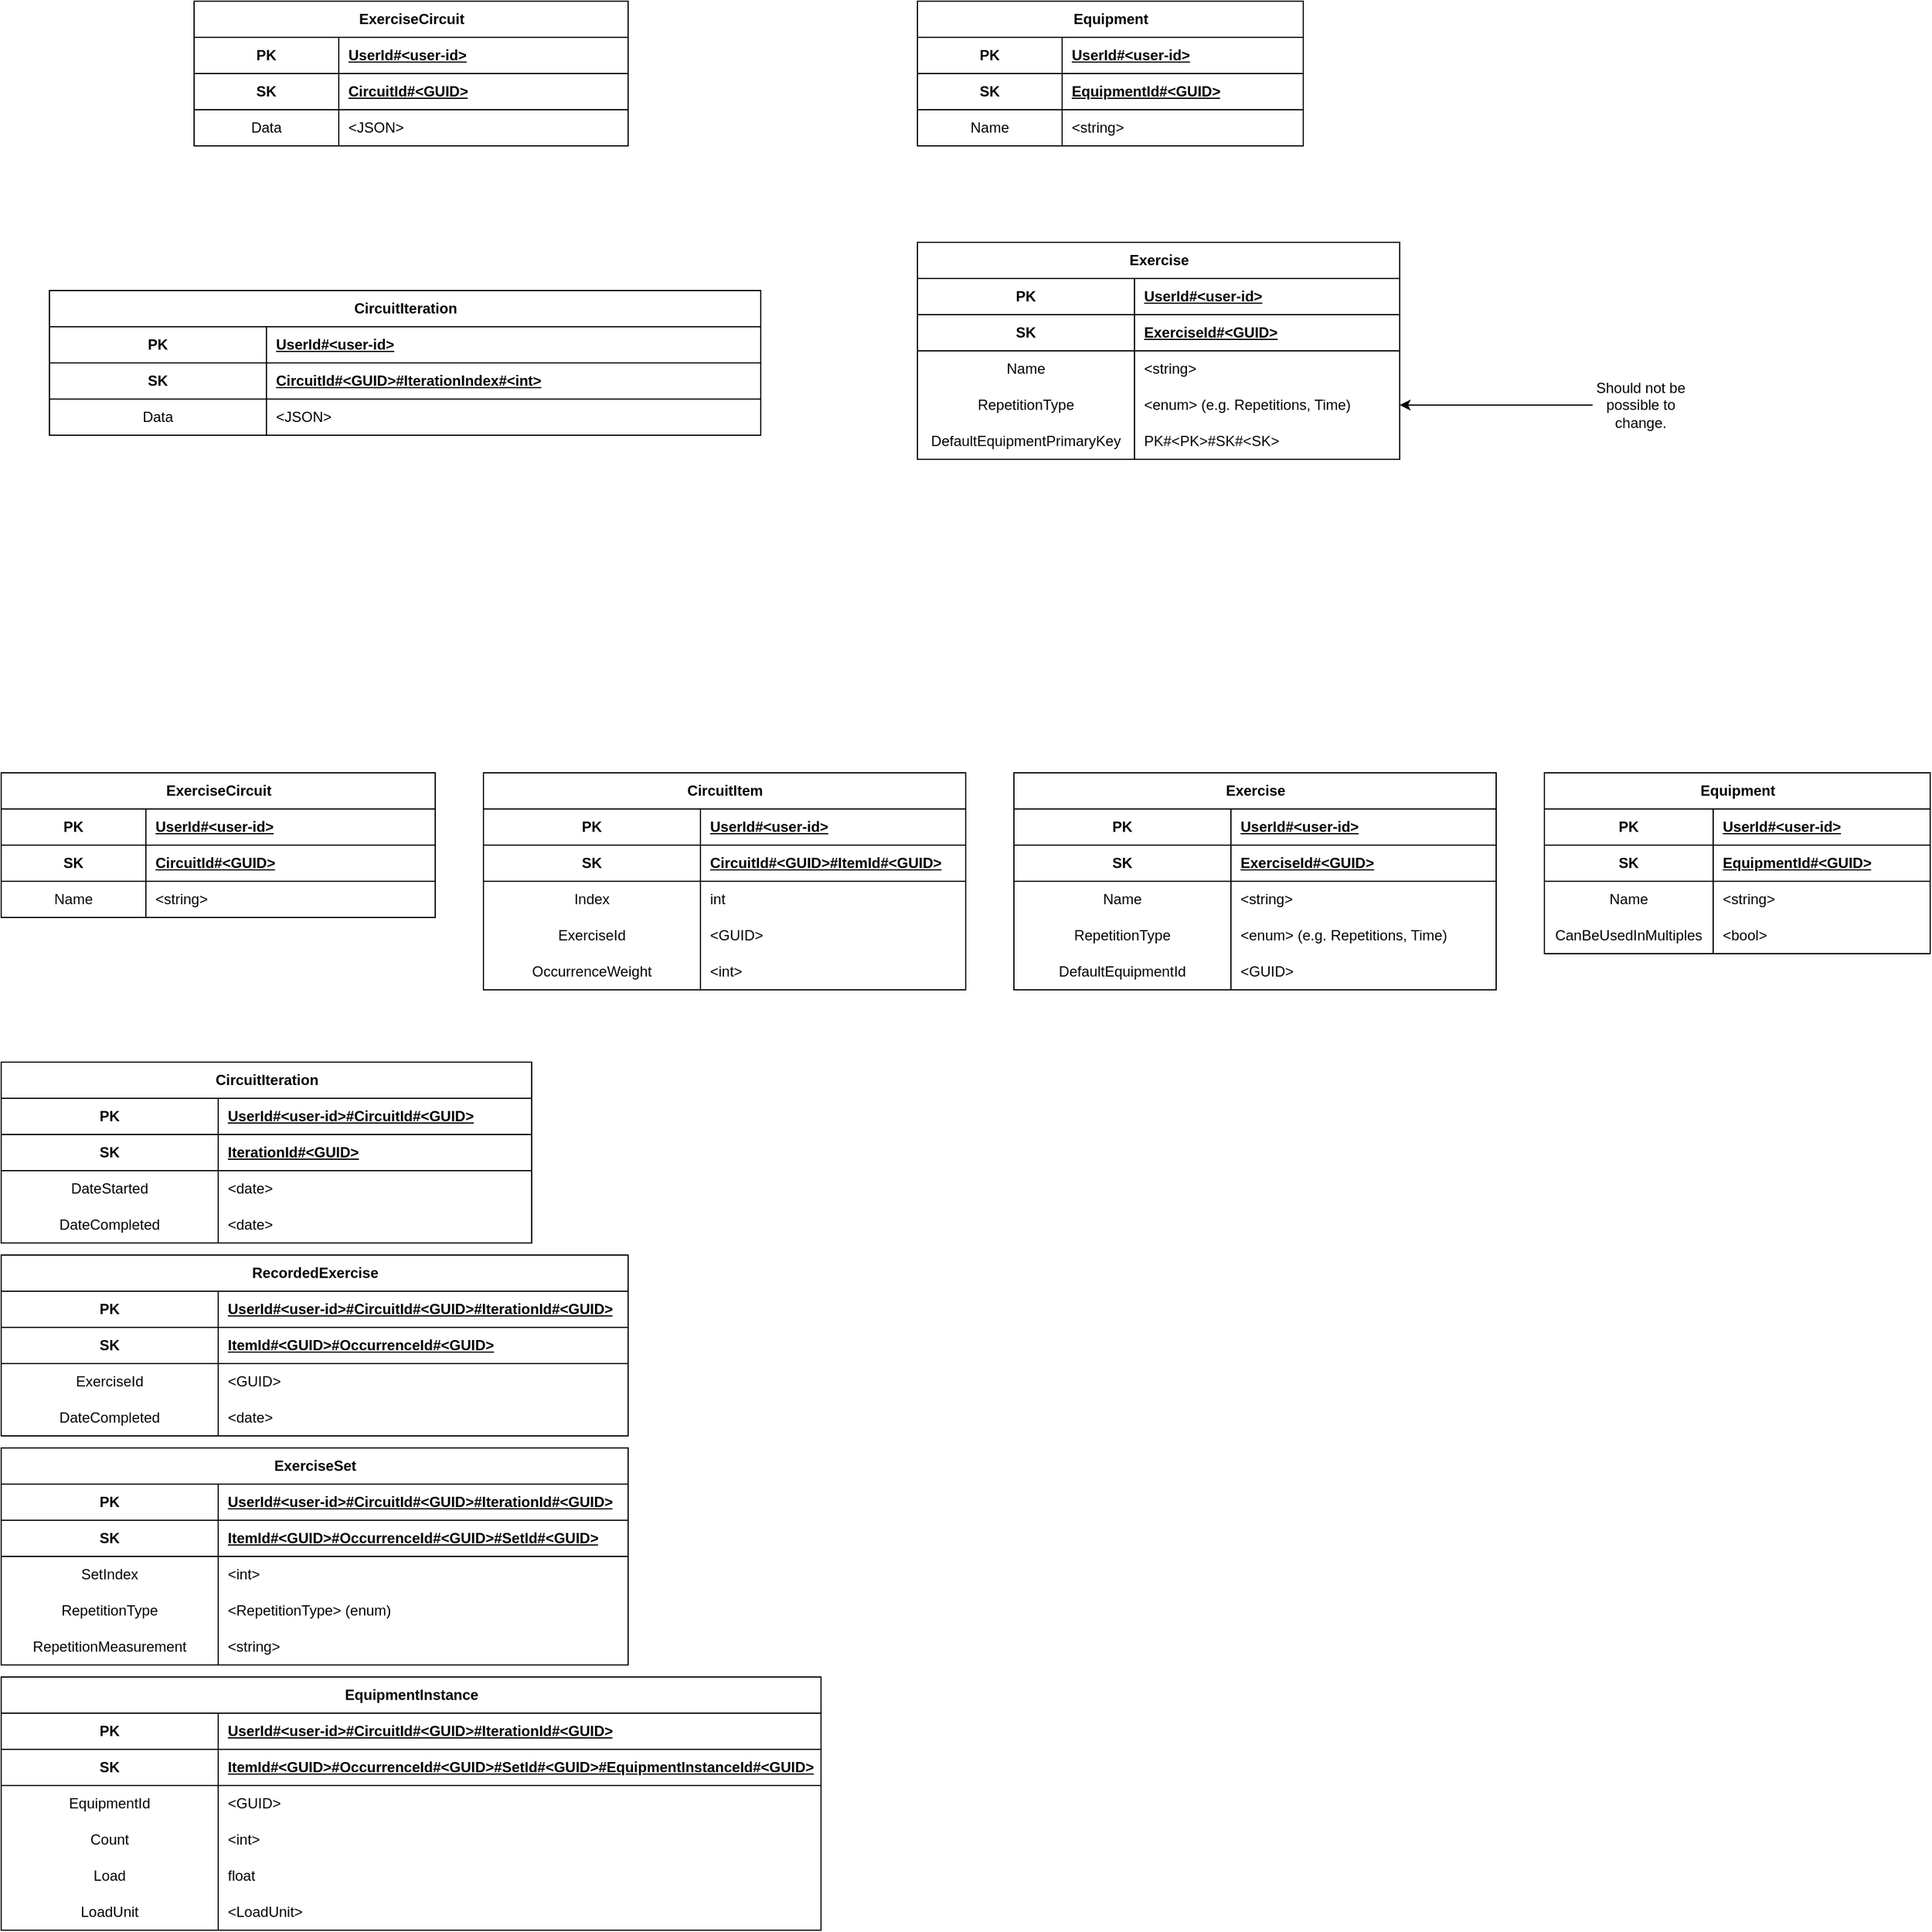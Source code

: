 <mxfile version="21.2.8" type="device">
  <diagram id="uvcd_e23j2ICYiqJL4rf" name="Page-1">
    <mxGraphModel dx="2074" dy="377" grid="1" gridSize="10" guides="1" tooltips="1" connect="1" arrows="1" fold="1" page="1" pageScale="1" pageWidth="1169" pageHeight="827" math="0" shadow="0">
      <root>
        <mxCell id="0" />
        <mxCell id="1" parent="0" />
        <mxCell id="eFBiHALsMHTD_yWcJDnq-77" value="ExerciseCircuit" style="shape=table;startSize=30;container=1;collapsible=1;childLayout=tableLayout;fixedRows=1;rowLines=0;fontStyle=1;align=center;resizeLast=1;html=1;" parent="1" vertex="1">
          <mxGeometry x="400" y="1400" width="360" height="120" as="geometry" />
        </mxCell>
        <mxCell id="eFBiHALsMHTD_yWcJDnq-78" value="" style="shape=tableRow;horizontal=0;startSize=0;swimlaneHead=0;swimlaneBody=0;fillColor=none;collapsible=0;dropTarget=0;points=[[0,0.5],[1,0.5]];portConstraint=eastwest;top=0;left=0;right=0;bottom=1;" parent="eFBiHALsMHTD_yWcJDnq-77" vertex="1">
          <mxGeometry y="30" width="360" height="30" as="geometry" />
        </mxCell>
        <mxCell id="eFBiHALsMHTD_yWcJDnq-79" value="PK" style="shape=partialRectangle;connectable=0;fillColor=none;top=0;left=0;bottom=0;right=0;fontStyle=1;overflow=hidden;whiteSpace=wrap;html=1;" parent="eFBiHALsMHTD_yWcJDnq-78" vertex="1">
          <mxGeometry width="120" height="30" as="geometry">
            <mxRectangle width="120" height="30" as="alternateBounds" />
          </mxGeometry>
        </mxCell>
        <mxCell id="eFBiHALsMHTD_yWcJDnq-80" value="UserId#&amp;lt;user-id&amp;gt;" style="shape=partialRectangle;connectable=0;fillColor=none;top=0;left=0;bottom=0;right=0;align=left;spacingLeft=6;fontStyle=5;overflow=hidden;whiteSpace=wrap;html=1;" parent="eFBiHALsMHTD_yWcJDnq-78" vertex="1">
          <mxGeometry x="120" width="240" height="30" as="geometry">
            <mxRectangle width="240" height="30" as="alternateBounds" />
          </mxGeometry>
        </mxCell>
        <mxCell id="eFBiHALsMHTD_yWcJDnq-81" value="" style="shape=tableRow;horizontal=0;startSize=0;swimlaneHead=0;swimlaneBody=0;fillColor=none;collapsible=0;dropTarget=0;points=[[0,0.5],[1,0.5]];portConstraint=eastwest;top=0;left=0;right=0;bottom=1;" parent="eFBiHALsMHTD_yWcJDnq-77" vertex="1">
          <mxGeometry y="60" width="360" height="30" as="geometry" />
        </mxCell>
        <mxCell id="eFBiHALsMHTD_yWcJDnq-82" value="SK" style="shape=partialRectangle;connectable=0;fillColor=none;top=0;left=0;bottom=0;right=0;fontStyle=1;overflow=hidden;whiteSpace=wrap;html=1;" parent="eFBiHALsMHTD_yWcJDnq-81" vertex="1">
          <mxGeometry width="120" height="30" as="geometry">
            <mxRectangle width="120" height="30" as="alternateBounds" />
          </mxGeometry>
        </mxCell>
        <mxCell id="eFBiHALsMHTD_yWcJDnq-83" value="CircuitId#&amp;lt;GUID&amp;gt;" style="shape=partialRectangle;connectable=0;fillColor=none;top=0;left=0;bottom=0;right=0;align=left;spacingLeft=6;fontStyle=5;overflow=hidden;whiteSpace=wrap;html=1;" parent="eFBiHALsMHTD_yWcJDnq-81" vertex="1">
          <mxGeometry x="120" width="240" height="30" as="geometry">
            <mxRectangle width="240" height="30" as="alternateBounds" />
          </mxGeometry>
        </mxCell>
        <mxCell id="eFBiHALsMHTD_yWcJDnq-181" value="" style="shape=tableRow;horizontal=0;startSize=0;swimlaneHead=0;swimlaneBody=0;fillColor=none;collapsible=0;dropTarget=0;points=[[0,0.5],[1,0.5]];portConstraint=eastwest;top=0;left=0;right=0;bottom=0;" parent="eFBiHALsMHTD_yWcJDnq-77" vertex="1">
          <mxGeometry y="90" width="360" height="30" as="geometry" />
        </mxCell>
        <mxCell id="eFBiHALsMHTD_yWcJDnq-182" value="Data" style="shape=partialRectangle;connectable=0;fillColor=none;top=0;left=0;bottom=0;right=0;editable=1;overflow=hidden;whiteSpace=wrap;html=1;" parent="eFBiHALsMHTD_yWcJDnq-181" vertex="1">
          <mxGeometry width="120" height="30" as="geometry">
            <mxRectangle width="120" height="30" as="alternateBounds" />
          </mxGeometry>
        </mxCell>
        <mxCell id="eFBiHALsMHTD_yWcJDnq-183" value="&amp;lt;JSON&amp;gt;" style="shape=partialRectangle;connectable=0;fillColor=none;top=0;left=0;bottom=0;right=0;align=left;spacingLeft=6;overflow=hidden;whiteSpace=wrap;html=1;" parent="eFBiHALsMHTD_yWcJDnq-181" vertex="1">
          <mxGeometry x="120" width="240" height="30" as="geometry">
            <mxRectangle width="240" height="30" as="alternateBounds" />
          </mxGeometry>
        </mxCell>
        <mxCell id="eFBiHALsMHTD_yWcJDnq-111" value="Exercise" style="shape=table;startSize=30;container=1;collapsible=1;childLayout=tableLayout;fixedRows=1;rowLines=0;fontStyle=1;align=center;resizeLast=1;html=1;" parent="1" vertex="1">
          <mxGeometry x="1000" y="1600" width="400" height="180" as="geometry" />
        </mxCell>
        <mxCell id="eFBiHALsMHTD_yWcJDnq-112" value="" style="shape=tableRow;horizontal=0;startSize=0;swimlaneHead=0;swimlaneBody=0;fillColor=none;collapsible=0;dropTarget=0;points=[[0,0.5],[1,0.5]];portConstraint=eastwest;top=0;left=0;right=0;bottom=1;" parent="eFBiHALsMHTD_yWcJDnq-111" vertex="1">
          <mxGeometry y="30" width="400" height="30" as="geometry" />
        </mxCell>
        <mxCell id="eFBiHALsMHTD_yWcJDnq-113" value="PK" style="shape=partialRectangle;connectable=0;fillColor=none;top=0;left=0;bottom=0;right=0;fontStyle=1;overflow=hidden;whiteSpace=wrap;html=1;" parent="eFBiHALsMHTD_yWcJDnq-112" vertex="1">
          <mxGeometry width="180" height="30" as="geometry">
            <mxRectangle width="180" height="30" as="alternateBounds" />
          </mxGeometry>
        </mxCell>
        <mxCell id="eFBiHALsMHTD_yWcJDnq-114" value="UserId#&amp;lt;user-id&amp;gt;" style="shape=partialRectangle;connectable=0;fillColor=none;top=0;left=0;bottom=0;right=0;align=left;spacingLeft=6;fontStyle=5;overflow=hidden;whiteSpace=wrap;html=1;" parent="eFBiHALsMHTD_yWcJDnq-112" vertex="1">
          <mxGeometry x="180" width="220" height="30" as="geometry">
            <mxRectangle width="220" height="30" as="alternateBounds" />
          </mxGeometry>
        </mxCell>
        <mxCell id="eFBiHALsMHTD_yWcJDnq-115" value="" style="shape=tableRow;horizontal=0;startSize=0;swimlaneHead=0;swimlaneBody=0;fillColor=none;collapsible=0;dropTarget=0;points=[[0,0.5],[1,0.5]];portConstraint=eastwest;top=0;left=0;right=0;bottom=1;" parent="eFBiHALsMHTD_yWcJDnq-111" vertex="1">
          <mxGeometry y="60" width="400" height="30" as="geometry" />
        </mxCell>
        <mxCell id="eFBiHALsMHTD_yWcJDnq-116" value="SK" style="shape=partialRectangle;connectable=0;fillColor=none;top=0;left=0;bottom=0;right=0;fontStyle=1;overflow=hidden;whiteSpace=wrap;html=1;" parent="eFBiHALsMHTD_yWcJDnq-115" vertex="1">
          <mxGeometry width="180" height="30" as="geometry">
            <mxRectangle width="180" height="30" as="alternateBounds" />
          </mxGeometry>
        </mxCell>
        <mxCell id="eFBiHALsMHTD_yWcJDnq-117" value="ExerciseId#&amp;lt;GUID&amp;gt;" style="shape=partialRectangle;connectable=0;fillColor=none;top=0;left=0;bottom=0;right=0;align=left;spacingLeft=6;fontStyle=5;overflow=hidden;whiteSpace=wrap;html=1;" parent="eFBiHALsMHTD_yWcJDnq-115" vertex="1">
          <mxGeometry x="180" width="220" height="30" as="geometry">
            <mxRectangle width="220" height="30" as="alternateBounds" />
          </mxGeometry>
        </mxCell>
        <mxCell id="eFBiHALsMHTD_yWcJDnq-118" value="" style="shape=tableRow;horizontal=0;startSize=0;swimlaneHead=0;swimlaneBody=0;fillColor=none;collapsible=0;dropTarget=0;points=[[0,0.5],[1,0.5]];portConstraint=eastwest;top=0;left=0;right=0;bottom=0;" parent="eFBiHALsMHTD_yWcJDnq-111" vertex="1">
          <mxGeometry y="90" width="400" height="30" as="geometry" />
        </mxCell>
        <mxCell id="eFBiHALsMHTD_yWcJDnq-119" value="Name" style="shape=partialRectangle;connectable=0;fillColor=none;top=0;left=0;bottom=0;right=0;editable=1;overflow=hidden;whiteSpace=wrap;html=1;" parent="eFBiHALsMHTD_yWcJDnq-118" vertex="1">
          <mxGeometry width="180" height="30" as="geometry">
            <mxRectangle width="180" height="30" as="alternateBounds" />
          </mxGeometry>
        </mxCell>
        <mxCell id="eFBiHALsMHTD_yWcJDnq-120" value="&amp;lt;string&amp;gt;" style="shape=partialRectangle;connectable=0;fillColor=none;top=0;left=0;bottom=0;right=0;align=left;spacingLeft=6;overflow=hidden;whiteSpace=wrap;html=1;" parent="eFBiHALsMHTD_yWcJDnq-118" vertex="1">
          <mxGeometry x="180" width="220" height="30" as="geometry">
            <mxRectangle width="220" height="30" as="alternateBounds" />
          </mxGeometry>
        </mxCell>
        <mxCell id="eFBiHALsMHTD_yWcJDnq-121" value="" style="shape=tableRow;horizontal=0;startSize=0;swimlaneHead=0;swimlaneBody=0;fillColor=none;collapsible=0;dropTarget=0;points=[[0,0.5],[1,0.5]];portConstraint=eastwest;top=0;left=0;right=0;bottom=0;" parent="eFBiHALsMHTD_yWcJDnq-111" vertex="1">
          <mxGeometry y="120" width="400" height="30" as="geometry" />
        </mxCell>
        <mxCell id="eFBiHALsMHTD_yWcJDnq-122" value="RepetitionType" style="shape=partialRectangle;connectable=0;fillColor=none;top=0;left=0;bottom=0;right=0;editable=1;overflow=hidden;whiteSpace=wrap;html=1;" parent="eFBiHALsMHTD_yWcJDnq-121" vertex="1">
          <mxGeometry width="180" height="30" as="geometry">
            <mxRectangle width="180" height="30" as="alternateBounds" />
          </mxGeometry>
        </mxCell>
        <mxCell id="eFBiHALsMHTD_yWcJDnq-123" value="&amp;lt;enum&amp;gt; (e.g. Repetitions, Time)" style="shape=partialRectangle;connectable=0;fillColor=none;top=0;left=0;bottom=0;right=0;align=left;spacingLeft=6;overflow=hidden;whiteSpace=wrap;html=1;" parent="eFBiHALsMHTD_yWcJDnq-121" vertex="1">
          <mxGeometry x="180" width="220" height="30" as="geometry">
            <mxRectangle width="220" height="30" as="alternateBounds" />
          </mxGeometry>
        </mxCell>
        <mxCell id="eFBiHALsMHTD_yWcJDnq-124" value="" style="shape=tableRow;horizontal=0;startSize=0;swimlaneHead=0;swimlaneBody=0;fillColor=none;collapsible=0;dropTarget=0;points=[[0,0.5],[1,0.5]];portConstraint=eastwest;top=0;left=0;right=0;bottom=0;" parent="eFBiHALsMHTD_yWcJDnq-111" vertex="1">
          <mxGeometry y="150" width="400" height="30" as="geometry" />
        </mxCell>
        <mxCell id="eFBiHALsMHTD_yWcJDnq-125" value="DefaultEquipmentPrimaryKey" style="shape=partialRectangle;connectable=0;fillColor=none;top=0;left=0;bottom=0;right=0;editable=1;overflow=hidden;whiteSpace=wrap;html=1;" parent="eFBiHALsMHTD_yWcJDnq-124" vertex="1">
          <mxGeometry width="180" height="30" as="geometry">
            <mxRectangle width="180" height="30" as="alternateBounds" />
          </mxGeometry>
        </mxCell>
        <mxCell id="eFBiHALsMHTD_yWcJDnq-126" value="PK#&amp;lt;PK&amp;gt;#SK#&amp;lt;SK&amp;gt;" style="shape=partialRectangle;connectable=0;fillColor=none;top=0;left=0;bottom=0;right=0;align=left;spacingLeft=6;overflow=hidden;whiteSpace=wrap;html=1;" parent="eFBiHALsMHTD_yWcJDnq-124" vertex="1">
          <mxGeometry x="180" width="220" height="30" as="geometry">
            <mxRectangle width="220" height="30" as="alternateBounds" />
          </mxGeometry>
        </mxCell>
        <mxCell id="eFBiHALsMHTD_yWcJDnq-127" value="Equipment" style="shape=table;startSize=30;container=1;collapsible=1;childLayout=tableLayout;fixedRows=1;rowLines=0;fontStyle=1;align=center;resizeLast=1;html=1;" parent="1" vertex="1">
          <mxGeometry x="1000" y="1400" width="320" height="120" as="geometry" />
        </mxCell>
        <mxCell id="eFBiHALsMHTD_yWcJDnq-128" value="" style="shape=tableRow;horizontal=0;startSize=0;swimlaneHead=0;swimlaneBody=0;fillColor=none;collapsible=0;dropTarget=0;points=[[0,0.5],[1,0.5]];portConstraint=eastwest;top=0;left=0;right=0;bottom=1;" parent="eFBiHALsMHTD_yWcJDnq-127" vertex="1">
          <mxGeometry y="30" width="320" height="30" as="geometry" />
        </mxCell>
        <mxCell id="eFBiHALsMHTD_yWcJDnq-129" value="PK" style="shape=partialRectangle;connectable=0;fillColor=none;top=0;left=0;bottom=0;right=0;fontStyle=1;overflow=hidden;whiteSpace=wrap;html=1;" parent="eFBiHALsMHTD_yWcJDnq-128" vertex="1">
          <mxGeometry width="120" height="30" as="geometry">
            <mxRectangle width="120" height="30" as="alternateBounds" />
          </mxGeometry>
        </mxCell>
        <mxCell id="eFBiHALsMHTD_yWcJDnq-130" value="UserId#&amp;lt;user-id&amp;gt;" style="shape=partialRectangle;connectable=0;fillColor=none;top=0;left=0;bottom=0;right=0;align=left;spacingLeft=6;fontStyle=5;overflow=hidden;whiteSpace=wrap;html=1;" parent="eFBiHALsMHTD_yWcJDnq-128" vertex="1">
          <mxGeometry x="120" width="200" height="30" as="geometry">
            <mxRectangle width="200" height="30" as="alternateBounds" />
          </mxGeometry>
        </mxCell>
        <mxCell id="eFBiHALsMHTD_yWcJDnq-131" value="" style="shape=tableRow;horizontal=0;startSize=0;swimlaneHead=0;swimlaneBody=0;fillColor=none;collapsible=0;dropTarget=0;points=[[0,0.5],[1,0.5]];portConstraint=eastwest;top=0;left=0;right=0;bottom=1;" parent="eFBiHALsMHTD_yWcJDnq-127" vertex="1">
          <mxGeometry y="60" width="320" height="30" as="geometry" />
        </mxCell>
        <mxCell id="eFBiHALsMHTD_yWcJDnq-132" value="SK" style="shape=partialRectangle;connectable=0;fillColor=none;top=0;left=0;bottom=0;right=0;fontStyle=1;overflow=hidden;whiteSpace=wrap;html=1;" parent="eFBiHALsMHTD_yWcJDnq-131" vertex="1">
          <mxGeometry width="120" height="30" as="geometry">
            <mxRectangle width="120" height="30" as="alternateBounds" />
          </mxGeometry>
        </mxCell>
        <mxCell id="eFBiHALsMHTD_yWcJDnq-133" value="EquipmentId#&amp;lt;GUID&amp;gt;" style="shape=partialRectangle;connectable=0;fillColor=none;top=0;left=0;bottom=0;right=0;align=left;spacingLeft=6;fontStyle=5;overflow=hidden;whiteSpace=wrap;html=1;" parent="eFBiHALsMHTD_yWcJDnq-131" vertex="1">
          <mxGeometry x="120" width="200" height="30" as="geometry">
            <mxRectangle width="200" height="30" as="alternateBounds" />
          </mxGeometry>
        </mxCell>
        <mxCell id="eFBiHALsMHTD_yWcJDnq-134" value="" style="shape=tableRow;horizontal=0;startSize=0;swimlaneHead=0;swimlaneBody=0;fillColor=none;collapsible=0;dropTarget=0;points=[[0,0.5],[1,0.5]];portConstraint=eastwest;top=0;left=0;right=0;bottom=0;" parent="eFBiHALsMHTD_yWcJDnq-127" vertex="1">
          <mxGeometry y="90" width="320" height="30" as="geometry" />
        </mxCell>
        <mxCell id="eFBiHALsMHTD_yWcJDnq-135" value="Name" style="shape=partialRectangle;connectable=0;fillColor=none;top=0;left=0;bottom=0;right=0;editable=1;overflow=hidden;whiteSpace=wrap;html=1;" parent="eFBiHALsMHTD_yWcJDnq-134" vertex="1">
          <mxGeometry width="120" height="30" as="geometry">
            <mxRectangle width="120" height="30" as="alternateBounds" />
          </mxGeometry>
        </mxCell>
        <mxCell id="eFBiHALsMHTD_yWcJDnq-136" value="&amp;lt;string&amp;gt;" style="shape=partialRectangle;connectable=0;fillColor=none;top=0;left=0;bottom=0;right=0;align=left;spacingLeft=6;overflow=hidden;whiteSpace=wrap;html=1;" parent="eFBiHALsMHTD_yWcJDnq-134" vertex="1">
          <mxGeometry x="120" width="200" height="30" as="geometry">
            <mxRectangle width="200" height="30" as="alternateBounds" />
          </mxGeometry>
        </mxCell>
        <mxCell id="eFBiHALsMHTD_yWcJDnq-137" value="CircuitIteration" style="shape=table;startSize=30;container=1;collapsible=1;childLayout=tableLayout;fixedRows=1;rowLines=0;fontStyle=1;align=center;resizeLast=1;html=1;" parent="1" vertex="1">
          <mxGeometry x="280" y="1640" width="590" height="120" as="geometry" />
        </mxCell>
        <mxCell id="eFBiHALsMHTD_yWcJDnq-138" value="" style="shape=tableRow;horizontal=0;startSize=0;swimlaneHead=0;swimlaneBody=0;fillColor=none;collapsible=0;dropTarget=0;points=[[0,0.5],[1,0.5]];portConstraint=eastwest;top=0;left=0;right=0;bottom=1;" parent="eFBiHALsMHTD_yWcJDnq-137" vertex="1">
          <mxGeometry y="30" width="590" height="30" as="geometry" />
        </mxCell>
        <mxCell id="eFBiHALsMHTD_yWcJDnq-139" value="PK" style="shape=partialRectangle;connectable=0;fillColor=none;top=0;left=0;bottom=0;right=0;fontStyle=1;overflow=hidden;whiteSpace=wrap;html=1;" parent="eFBiHALsMHTD_yWcJDnq-138" vertex="1">
          <mxGeometry width="180" height="30" as="geometry">
            <mxRectangle width="180" height="30" as="alternateBounds" />
          </mxGeometry>
        </mxCell>
        <mxCell id="eFBiHALsMHTD_yWcJDnq-140" value="UserId#&amp;lt;user-id&amp;gt;" style="shape=partialRectangle;connectable=0;fillColor=none;top=0;left=0;bottom=0;right=0;align=left;spacingLeft=6;fontStyle=5;overflow=hidden;whiteSpace=wrap;html=1;" parent="eFBiHALsMHTD_yWcJDnq-138" vertex="1">
          <mxGeometry x="180" width="410" height="30" as="geometry">
            <mxRectangle width="410" height="30" as="alternateBounds" />
          </mxGeometry>
        </mxCell>
        <mxCell id="eFBiHALsMHTD_yWcJDnq-141" value="" style="shape=tableRow;horizontal=0;startSize=0;swimlaneHead=0;swimlaneBody=0;fillColor=none;collapsible=0;dropTarget=0;points=[[0,0.5],[1,0.5]];portConstraint=eastwest;top=0;left=0;right=0;bottom=1;" parent="eFBiHALsMHTD_yWcJDnq-137" vertex="1">
          <mxGeometry y="60" width="590" height="30" as="geometry" />
        </mxCell>
        <mxCell id="eFBiHALsMHTD_yWcJDnq-142" value="SK" style="shape=partialRectangle;connectable=0;fillColor=none;top=0;left=0;bottom=0;right=0;fontStyle=1;overflow=hidden;whiteSpace=wrap;html=1;" parent="eFBiHALsMHTD_yWcJDnq-141" vertex="1">
          <mxGeometry width="180" height="30" as="geometry">
            <mxRectangle width="180" height="30" as="alternateBounds" />
          </mxGeometry>
        </mxCell>
        <mxCell id="eFBiHALsMHTD_yWcJDnq-143" value="CircuitId#&amp;lt;GUID&amp;gt;#IterationIndex#&amp;lt;int&amp;gt;" style="shape=partialRectangle;connectable=0;fillColor=none;top=0;left=0;bottom=0;right=0;align=left;spacingLeft=6;fontStyle=5;overflow=hidden;whiteSpace=wrap;html=1;" parent="eFBiHALsMHTD_yWcJDnq-141" vertex="1">
          <mxGeometry x="180" width="410" height="30" as="geometry">
            <mxRectangle width="410" height="30" as="alternateBounds" />
          </mxGeometry>
        </mxCell>
        <mxCell id="eFBiHALsMHTD_yWcJDnq-147" value="" style="shape=tableRow;horizontal=0;startSize=0;swimlaneHead=0;swimlaneBody=0;fillColor=none;collapsible=0;dropTarget=0;points=[[0,0.5],[1,0.5]];portConstraint=eastwest;top=0;left=0;right=0;bottom=0;" parent="eFBiHALsMHTD_yWcJDnq-137" vertex="1">
          <mxGeometry y="90" width="590" height="30" as="geometry" />
        </mxCell>
        <mxCell id="eFBiHALsMHTD_yWcJDnq-148" value="Data" style="shape=partialRectangle;connectable=0;fillColor=none;top=0;left=0;bottom=0;right=0;editable=1;overflow=hidden;whiteSpace=wrap;html=1;" parent="eFBiHALsMHTD_yWcJDnq-147" vertex="1">
          <mxGeometry width="180" height="30" as="geometry">
            <mxRectangle width="180" height="30" as="alternateBounds" />
          </mxGeometry>
        </mxCell>
        <mxCell id="eFBiHALsMHTD_yWcJDnq-149" value="&amp;lt;JSON&amp;gt;" style="shape=partialRectangle;connectable=0;fillColor=none;top=0;left=0;bottom=0;right=0;align=left;spacingLeft=6;overflow=hidden;whiteSpace=wrap;html=1;" parent="eFBiHALsMHTD_yWcJDnq-147" vertex="1">
          <mxGeometry x="180" width="410" height="30" as="geometry">
            <mxRectangle width="410" height="30" as="alternateBounds" />
          </mxGeometry>
        </mxCell>
        <mxCell id="eFBiHALsMHTD_yWcJDnq-185" style="edgeStyle=orthogonalEdgeStyle;rounded=0;orthogonalLoop=1;jettySize=auto;html=1;" parent="1" source="eFBiHALsMHTD_yWcJDnq-184" target="eFBiHALsMHTD_yWcJDnq-121" edge="1">
          <mxGeometry relative="1" as="geometry" />
        </mxCell>
        <mxCell id="eFBiHALsMHTD_yWcJDnq-184" value="Should not be possible to change." style="text;html=1;strokeColor=none;fillColor=none;align=center;verticalAlign=middle;whiteSpace=wrap;rounded=0;" parent="1" vertex="1">
          <mxGeometry x="1560" y="1710" width="80" height="50" as="geometry" />
        </mxCell>
        <mxCell id="3WiIOMAZh0cirlKCDwSl-1" value="ExerciseCircuit" style="shape=table;startSize=30;container=1;collapsible=1;childLayout=tableLayout;fixedRows=1;rowLines=0;fontStyle=1;align=center;resizeLast=1;html=1;" parent="1" vertex="1">
          <mxGeometry x="240" y="2040" width="360" height="120" as="geometry" />
        </mxCell>
        <mxCell id="3WiIOMAZh0cirlKCDwSl-2" value="" style="shape=tableRow;horizontal=0;startSize=0;swimlaneHead=0;swimlaneBody=0;fillColor=none;collapsible=0;dropTarget=0;points=[[0,0.5],[1,0.5]];portConstraint=eastwest;top=0;left=0;right=0;bottom=1;" parent="3WiIOMAZh0cirlKCDwSl-1" vertex="1">
          <mxGeometry y="30" width="360" height="30" as="geometry" />
        </mxCell>
        <mxCell id="3WiIOMAZh0cirlKCDwSl-3" value="PK" style="shape=partialRectangle;connectable=0;fillColor=none;top=0;left=0;bottom=0;right=0;fontStyle=1;overflow=hidden;whiteSpace=wrap;html=1;" parent="3WiIOMAZh0cirlKCDwSl-2" vertex="1">
          <mxGeometry width="120" height="30" as="geometry">
            <mxRectangle width="120" height="30" as="alternateBounds" />
          </mxGeometry>
        </mxCell>
        <mxCell id="3WiIOMAZh0cirlKCDwSl-4" value="UserId#&amp;lt;user-id&amp;gt;" style="shape=partialRectangle;connectable=0;fillColor=none;top=0;left=0;bottom=0;right=0;align=left;spacingLeft=6;fontStyle=5;overflow=hidden;whiteSpace=wrap;html=1;" parent="3WiIOMAZh0cirlKCDwSl-2" vertex="1">
          <mxGeometry x="120" width="240" height="30" as="geometry">
            <mxRectangle width="240" height="30" as="alternateBounds" />
          </mxGeometry>
        </mxCell>
        <mxCell id="3WiIOMAZh0cirlKCDwSl-5" value="" style="shape=tableRow;horizontal=0;startSize=0;swimlaneHead=0;swimlaneBody=0;fillColor=none;collapsible=0;dropTarget=0;points=[[0,0.5],[1,0.5]];portConstraint=eastwest;top=0;left=0;right=0;bottom=1;" parent="3WiIOMAZh0cirlKCDwSl-1" vertex="1">
          <mxGeometry y="60" width="360" height="30" as="geometry" />
        </mxCell>
        <mxCell id="3WiIOMAZh0cirlKCDwSl-6" value="SK" style="shape=partialRectangle;connectable=0;fillColor=none;top=0;left=0;bottom=0;right=0;fontStyle=1;overflow=hidden;whiteSpace=wrap;html=1;" parent="3WiIOMAZh0cirlKCDwSl-5" vertex="1">
          <mxGeometry width="120" height="30" as="geometry">
            <mxRectangle width="120" height="30" as="alternateBounds" />
          </mxGeometry>
        </mxCell>
        <mxCell id="3WiIOMAZh0cirlKCDwSl-7" value="CircuitId#&amp;lt;GUID&amp;gt;" style="shape=partialRectangle;connectable=0;fillColor=none;top=0;left=0;bottom=0;right=0;align=left;spacingLeft=6;fontStyle=5;overflow=hidden;whiteSpace=wrap;html=1;" parent="3WiIOMAZh0cirlKCDwSl-5" vertex="1">
          <mxGeometry x="120" width="240" height="30" as="geometry">
            <mxRectangle width="240" height="30" as="alternateBounds" />
          </mxGeometry>
        </mxCell>
        <mxCell id="3WiIOMAZh0cirlKCDwSl-8" value="" style="shape=tableRow;horizontal=0;startSize=0;swimlaneHead=0;swimlaneBody=0;fillColor=none;collapsible=0;dropTarget=0;points=[[0,0.5],[1,0.5]];portConstraint=eastwest;top=0;left=0;right=0;bottom=0;" parent="3WiIOMAZh0cirlKCDwSl-1" vertex="1">
          <mxGeometry y="90" width="360" height="30" as="geometry" />
        </mxCell>
        <mxCell id="3WiIOMAZh0cirlKCDwSl-9" value="Name" style="shape=partialRectangle;connectable=0;fillColor=none;top=0;left=0;bottom=0;right=0;editable=1;overflow=hidden;whiteSpace=wrap;html=1;" parent="3WiIOMAZh0cirlKCDwSl-8" vertex="1">
          <mxGeometry width="120" height="30" as="geometry">
            <mxRectangle width="120" height="30" as="alternateBounds" />
          </mxGeometry>
        </mxCell>
        <mxCell id="3WiIOMAZh0cirlKCDwSl-10" value="&amp;lt;string&amp;gt;" style="shape=partialRectangle;connectable=0;fillColor=none;top=0;left=0;bottom=0;right=0;align=left;spacingLeft=6;overflow=hidden;whiteSpace=wrap;html=1;" parent="3WiIOMAZh0cirlKCDwSl-8" vertex="1">
          <mxGeometry x="120" width="240" height="30" as="geometry">
            <mxRectangle width="240" height="30" as="alternateBounds" />
          </mxGeometry>
        </mxCell>
        <mxCell id="3WiIOMAZh0cirlKCDwSl-11" value="CircuitItem" style="shape=table;startSize=30;container=1;collapsible=1;childLayout=tableLayout;fixedRows=1;rowLines=0;fontStyle=1;align=center;resizeLast=1;html=1;" parent="1" vertex="1">
          <mxGeometry x="640" y="2040" width="400" height="180" as="geometry" />
        </mxCell>
        <mxCell id="3WiIOMAZh0cirlKCDwSl-12" value="" style="shape=tableRow;horizontal=0;startSize=0;swimlaneHead=0;swimlaneBody=0;fillColor=none;collapsible=0;dropTarget=0;points=[[0,0.5],[1,0.5]];portConstraint=eastwest;top=0;left=0;right=0;bottom=1;" parent="3WiIOMAZh0cirlKCDwSl-11" vertex="1">
          <mxGeometry y="30" width="400" height="30" as="geometry" />
        </mxCell>
        <mxCell id="3WiIOMAZh0cirlKCDwSl-13" value="PK" style="shape=partialRectangle;connectable=0;fillColor=none;top=0;left=0;bottom=0;right=0;fontStyle=1;overflow=hidden;whiteSpace=wrap;html=1;" parent="3WiIOMAZh0cirlKCDwSl-12" vertex="1">
          <mxGeometry width="180" height="30" as="geometry">
            <mxRectangle width="180" height="30" as="alternateBounds" />
          </mxGeometry>
        </mxCell>
        <mxCell id="3WiIOMAZh0cirlKCDwSl-14" value="UserId#&amp;lt;user-id&amp;gt;" style="shape=partialRectangle;connectable=0;fillColor=none;top=0;left=0;bottom=0;right=0;align=left;spacingLeft=6;fontStyle=5;overflow=hidden;whiteSpace=wrap;html=1;" parent="3WiIOMAZh0cirlKCDwSl-12" vertex="1">
          <mxGeometry x="180" width="220" height="30" as="geometry">
            <mxRectangle width="220" height="30" as="alternateBounds" />
          </mxGeometry>
        </mxCell>
        <mxCell id="3WiIOMAZh0cirlKCDwSl-15" value="" style="shape=tableRow;horizontal=0;startSize=0;swimlaneHead=0;swimlaneBody=0;fillColor=none;collapsible=0;dropTarget=0;points=[[0,0.5],[1,0.5]];portConstraint=eastwest;top=0;left=0;right=0;bottom=1;" parent="3WiIOMAZh0cirlKCDwSl-11" vertex="1">
          <mxGeometry y="60" width="400" height="30" as="geometry" />
        </mxCell>
        <mxCell id="3WiIOMAZh0cirlKCDwSl-16" value="SK" style="shape=partialRectangle;connectable=0;fillColor=none;top=0;left=0;bottom=0;right=0;fontStyle=1;overflow=hidden;whiteSpace=wrap;html=1;" parent="3WiIOMAZh0cirlKCDwSl-15" vertex="1">
          <mxGeometry width="180" height="30" as="geometry">
            <mxRectangle width="180" height="30" as="alternateBounds" />
          </mxGeometry>
        </mxCell>
        <mxCell id="3WiIOMAZh0cirlKCDwSl-17" value="CircuitId#&amp;lt;GUID&amp;gt;#ItemId#&amp;lt;GUID&amp;gt;" style="shape=partialRectangle;connectable=0;fillColor=none;top=0;left=0;bottom=0;right=0;align=left;spacingLeft=6;fontStyle=5;overflow=hidden;whiteSpace=wrap;html=1;" parent="3WiIOMAZh0cirlKCDwSl-15" vertex="1">
          <mxGeometry x="180" width="220" height="30" as="geometry">
            <mxRectangle width="220" height="30" as="alternateBounds" />
          </mxGeometry>
        </mxCell>
        <mxCell id="3WiIOMAZh0cirlKCDwSl-18" value="" style="shape=tableRow;horizontal=0;startSize=0;swimlaneHead=0;swimlaneBody=0;fillColor=none;collapsible=0;dropTarget=0;points=[[0,0.5],[1,0.5]];portConstraint=eastwest;top=0;left=0;right=0;bottom=0;" parent="3WiIOMAZh0cirlKCDwSl-11" vertex="1">
          <mxGeometry y="90" width="400" height="30" as="geometry" />
        </mxCell>
        <mxCell id="3WiIOMAZh0cirlKCDwSl-19" value="Index" style="shape=partialRectangle;connectable=0;fillColor=none;top=0;left=0;bottom=0;right=0;editable=1;overflow=hidden;whiteSpace=wrap;html=1;" parent="3WiIOMAZh0cirlKCDwSl-18" vertex="1">
          <mxGeometry width="180" height="30" as="geometry">
            <mxRectangle width="180" height="30" as="alternateBounds" />
          </mxGeometry>
        </mxCell>
        <mxCell id="3WiIOMAZh0cirlKCDwSl-20" value="int" style="shape=partialRectangle;connectable=0;fillColor=none;top=0;left=0;bottom=0;right=0;align=left;spacingLeft=6;overflow=hidden;whiteSpace=wrap;html=1;" parent="3WiIOMAZh0cirlKCDwSl-18" vertex="1">
          <mxGeometry x="180" width="220" height="30" as="geometry">
            <mxRectangle width="220" height="30" as="alternateBounds" />
          </mxGeometry>
        </mxCell>
        <mxCell id="3WiIOMAZh0cirlKCDwSl-21" value="" style="shape=tableRow;horizontal=0;startSize=0;swimlaneHead=0;swimlaneBody=0;fillColor=none;collapsible=0;dropTarget=0;points=[[0,0.5],[1,0.5]];portConstraint=eastwest;top=0;left=0;right=0;bottom=0;" parent="3WiIOMAZh0cirlKCDwSl-11" vertex="1">
          <mxGeometry y="120" width="400" height="30" as="geometry" />
        </mxCell>
        <mxCell id="3WiIOMAZh0cirlKCDwSl-22" value="ExerciseId" style="shape=partialRectangle;connectable=0;fillColor=none;top=0;left=0;bottom=0;right=0;editable=1;overflow=hidden;whiteSpace=wrap;html=1;" parent="3WiIOMAZh0cirlKCDwSl-21" vertex="1">
          <mxGeometry width="180" height="30" as="geometry">
            <mxRectangle width="180" height="30" as="alternateBounds" />
          </mxGeometry>
        </mxCell>
        <mxCell id="3WiIOMAZh0cirlKCDwSl-23" value="&amp;lt;GUID&amp;gt;" style="shape=partialRectangle;connectable=0;fillColor=none;top=0;left=0;bottom=0;right=0;align=left;spacingLeft=6;overflow=hidden;whiteSpace=wrap;html=1;" parent="3WiIOMAZh0cirlKCDwSl-21" vertex="1">
          <mxGeometry x="180" width="220" height="30" as="geometry">
            <mxRectangle width="220" height="30" as="alternateBounds" />
          </mxGeometry>
        </mxCell>
        <mxCell id="3WiIOMAZh0cirlKCDwSl-24" value="" style="shape=tableRow;horizontal=0;startSize=0;swimlaneHead=0;swimlaneBody=0;fillColor=none;collapsible=0;dropTarget=0;points=[[0,0.5],[1,0.5]];portConstraint=eastwest;top=0;left=0;right=0;bottom=0;" parent="3WiIOMAZh0cirlKCDwSl-11" vertex="1">
          <mxGeometry y="150" width="400" height="30" as="geometry" />
        </mxCell>
        <mxCell id="3WiIOMAZh0cirlKCDwSl-25" value="OccurrenceWeight" style="shape=partialRectangle;connectable=0;fillColor=none;top=0;left=0;bottom=0;right=0;editable=1;overflow=hidden;whiteSpace=wrap;html=1;" parent="3WiIOMAZh0cirlKCDwSl-24" vertex="1">
          <mxGeometry width="180" height="30" as="geometry">
            <mxRectangle width="180" height="30" as="alternateBounds" />
          </mxGeometry>
        </mxCell>
        <mxCell id="3WiIOMAZh0cirlKCDwSl-26" value="&amp;lt;int&amp;gt;" style="shape=partialRectangle;connectable=0;fillColor=none;top=0;left=0;bottom=0;right=0;align=left;spacingLeft=6;overflow=hidden;whiteSpace=wrap;html=1;" parent="3WiIOMAZh0cirlKCDwSl-24" vertex="1">
          <mxGeometry x="180" width="220" height="30" as="geometry">
            <mxRectangle width="220" height="30" as="alternateBounds" />
          </mxGeometry>
        </mxCell>
        <mxCell id="3WiIOMAZh0cirlKCDwSl-27" value="Exercise" style="shape=table;startSize=30;container=1;collapsible=1;childLayout=tableLayout;fixedRows=1;rowLines=0;fontStyle=1;align=center;resizeLast=1;html=1;" parent="1" vertex="1">
          <mxGeometry x="1080" y="2040" width="400" height="180" as="geometry" />
        </mxCell>
        <mxCell id="3WiIOMAZh0cirlKCDwSl-28" value="" style="shape=tableRow;horizontal=0;startSize=0;swimlaneHead=0;swimlaneBody=0;fillColor=none;collapsible=0;dropTarget=0;points=[[0,0.5],[1,0.5]];portConstraint=eastwest;top=0;left=0;right=0;bottom=1;" parent="3WiIOMAZh0cirlKCDwSl-27" vertex="1">
          <mxGeometry y="30" width="400" height="30" as="geometry" />
        </mxCell>
        <mxCell id="3WiIOMAZh0cirlKCDwSl-29" value="PK" style="shape=partialRectangle;connectable=0;fillColor=none;top=0;left=0;bottom=0;right=0;fontStyle=1;overflow=hidden;whiteSpace=wrap;html=1;" parent="3WiIOMAZh0cirlKCDwSl-28" vertex="1">
          <mxGeometry width="180" height="30" as="geometry">
            <mxRectangle width="180" height="30" as="alternateBounds" />
          </mxGeometry>
        </mxCell>
        <mxCell id="3WiIOMAZh0cirlKCDwSl-30" value="UserId#&amp;lt;user-id&amp;gt;" style="shape=partialRectangle;connectable=0;fillColor=none;top=0;left=0;bottom=0;right=0;align=left;spacingLeft=6;fontStyle=5;overflow=hidden;whiteSpace=wrap;html=1;" parent="3WiIOMAZh0cirlKCDwSl-28" vertex="1">
          <mxGeometry x="180" width="220" height="30" as="geometry">
            <mxRectangle width="220" height="30" as="alternateBounds" />
          </mxGeometry>
        </mxCell>
        <mxCell id="3WiIOMAZh0cirlKCDwSl-31" value="" style="shape=tableRow;horizontal=0;startSize=0;swimlaneHead=0;swimlaneBody=0;fillColor=none;collapsible=0;dropTarget=0;points=[[0,0.5],[1,0.5]];portConstraint=eastwest;top=0;left=0;right=0;bottom=1;" parent="3WiIOMAZh0cirlKCDwSl-27" vertex="1">
          <mxGeometry y="60" width="400" height="30" as="geometry" />
        </mxCell>
        <mxCell id="3WiIOMAZh0cirlKCDwSl-32" value="SK" style="shape=partialRectangle;connectable=0;fillColor=none;top=0;left=0;bottom=0;right=0;fontStyle=1;overflow=hidden;whiteSpace=wrap;html=1;" parent="3WiIOMAZh0cirlKCDwSl-31" vertex="1">
          <mxGeometry width="180" height="30" as="geometry">
            <mxRectangle width="180" height="30" as="alternateBounds" />
          </mxGeometry>
        </mxCell>
        <mxCell id="3WiIOMAZh0cirlKCDwSl-33" value="ExerciseId#&amp;lt;GUID&amp;gt;" style="shape=partialRectangle;connectable=0;fillColor=none;top=0;left=0;bottom=0;right=0;align=left;spacingLeft=6;fontStyle=5;overflow=hidden;whiteSpace=wrap;html=1;" parent="3WiIOMAZh0cirlKCDwSl-31" vertex="1">
          <mxGeometry x="180" width="220" height="30" as="geometry">
            <mxRectangle width="220" height="30" as="alternateBounds" />
          </mxGeometry>
        </mxCell>
        <mxCell id="3WiIOMAZh0cirlKCDwSl-34" value="" style="shape=tableRow;horizontal=0;startSize=0;swimlaneHead=0;swimlaneBody=0;fillColor=none;collapsible=0;dropTarget=0;points=[[0,0.5],[1,0.5]];portConstraint=eastwest;top=0;left=0;right=0;bottom=0;" parent="3WiIOMAZh0cirlKCDwSl-27" vertex="1">
          <mxGeometry y="90" width="400" height="30" as="geometry" />
        </mxCell>
        <mxCell id="3WiIOMAZh0cirlKCDwSl-35" value="Name" style="shape=partialRectangle;connectable=0;fillColor=none;top=0;left=0;bottom=0;right=0;editable=1;overflow=hidden;whiteSpace=wrap;html=1;" parent="3WiIOMAZh0cirlKCDwSl-34" vertex="1">
          <mxGeometry width="180" height="30" as="geometry">
            <mxRectangle width="180" height="30" as="alternateBounds" />
          </mxGeometry>
        </mxCell>
        <mxCell id="3WiIOMAZh0cirlKCDwSl-36" value="&amp;lt;string&amp;gt;" style="shape=partialRectangle;connectable=0;fillColor=none;top=0;left=0;bottom=0;right=0;align=left;spacingLeft=6;overflow=hidden;whiteSpace=wrap;html=1;" parent="3WiIOMAZh0cirlKCDwSl-34" vertex="1">
          <mxGeometry x="180" width="220" height="30" as="geometry">
            <mxRectangle width="220" height="30" as="alternateBounds" />
          </mxGeometry>
        </mxCell>
        <mxCell id="3WiIOMAZh0cirlKCDwSl-37" value="" style="shape=tableRow;horizontal=0;startSize=0;swimlaneHead=0;swimlaneBody=0;fillColor=none;collapsible=0;dropTarget=0;points=[[0,0.5],[1,0.5]];portConstraint=eastwest;top=0;left=0;right=0;bottom=0;" parent="3WiIOMAZh0cirlKCDwSl-27" vertex="1">
          <mxGeometry y="120" width="400" height="30" as="geometry" />
        </mxCell>
        <mxCell id="3WiIOMAZh0cirlKCDwSl-38" value="RepetitionType" style="shape=partialRectangle;connectable=0;fillColor=none;top=0;left=0;bottom=0;right=0;editable=1;overflow=hidden;whiteSpace=wrap;html=1;" parent="3WiIOMAZh0cirlKCDwSl-37" vertex="1">
          <mxGeometry width="180" height="30" as="geometry">
            <mxRectangle width="180" height="30" as="alternateBounds" />
          </mxGeometry>
        </mxCell>
        <mxCell id="3WiIOMAZh0cirlKCDwSl-39" value="&amp;lt;enum&amp;gt; (e.g. Repetitions, Time)" style="shape=partialRectangle;connectable=0;fillColor=none;top=0;left=0;bottom=0;right=0;align=left;spacingLeft=6;overflow=hidden;whiteSpace=wrap;html=1;" parent="3WiIOMAZh0cirlKCDwSl-37" vertex="1">
          <mxGeometry x="180" width="220" height="30" as="geometry">
            <mxRectangle width="220" height="30" as="alternateBounds" />
          </mxGeometry>
        </mxCell>
        <mxCell id="3WiIOMAZh0cirlKCDwSl-40" value="" style="shape=tableRow;horizontal=0;startSize=0;swimlaneHead=0;swimlaneBody=0;fillColor=none;collapsible=0;dropTarget=0;points=[[0,0.5],[1,0.5]];portConstraint=eastwest;top=0;left=0;right=0;bottom=0;" parent="3WiIOMAZh0cirlKCDwSl-27" vertex="1">
          <mxGeometry y="150" width="400" height="30" as="geometry" />
        </mxCell>
        <mxCell id="3WiIOMAZh0cirlKCDwSl-41" value="DefaultEquipmentId" style="shape=partialRectangle;connectable=0;fillColor=none;top=0;left=0;bottom=0;right=0;editable=1;overflow=hidden;whiteSpace=wrap;html=1;" parent="3WiIOMAZh0cirlKCDwSl-40" vertex="1">
          <mxGeometry width="180" height="30" as="geometry">
            <mxRectangle width="180" height="30" as="alternateBounds" />
          </mxGeometry>
        </mxCell>
        <mxCell id="3WiIOMAZh0cirlKCDwSl-42" value="&amp;lt;GUID&amp;gt;" style="shape=partialRectangle;connectable=0;fillColor=none;top=0;left=0;bottom=0;right=0;align=left;spacingLeft=6;overflow=hidden;whiteSpace=wrap;html=1;" parent="3WiIOMAZh0cirlKCDwSl-40" vertex="1">
          <mxGeometry x="180" width="220" height="30" as="geometry">
            <mxRectangle width="220" height="30" as="alternateBounds" />
          </mxGeometry>
        </mxCell>
        <mxCell id="3WiIOMAZh0cirlKCDwSl-45" value="Equipment" style="shape=table;startSize=30;container=1;collapsible=1;childLayout=tableLayout;fixedRows=1;rowLines=0;fontStyle=1;align=center;resizeLast=1;html=1;" parent="1" vertex="1">
          <mxGeometry x="1520" y="2040" width="320" height="150" as="geometry" />
        </mxCell>
        <mxCell id="3WiIOMAZh0cirlKCDwSl-46" value="" style="shape=tableRow;horizontal=0;startSize=0;swimlaneHead=0;swimlaneBody=0;fillColor=none;collapsible=0;dropTarget=0;points=[[0,0.5],[1,0.5]];portConstraint=eastwest;top=0;left=0;right=0;bottom=1;" parent="3WiIOMAZh0cirlKCDwSl-45" vertex="1">
          <mxGeometry y="30" width="320" height="30" as="geometry" />
        </mxCell>
        <mxCell id="3WiIOMAZh0cirlKCDwSl-47" value="PK" style="shape=partialRectangle;connectable=0;fillColor=none;top=0;left=0;bottom=0;right=0;fontStyle=1;overflow=hidden;whiteSpace=wrap;html=1;" parent="3WiIOMAZh0cirlKCDwSl-46" vertex="1">
          <mxGeometry width="140" height="30" as="geometry">
            <mxRectangle width="140" height="30" as="alternateBounds" />
          </mxGeometry>
        </mxCell>
        <mxCell id="3WiIOMAZh0cirlKCDwSl-48" value="UserId#&amp;lt;user-id&amp;gt;" style="shape=partialRectangle;connectable=0;fillColor=none;top=0;left=0;bottom=0;right=0;align=left;spacingLeft=6;fontStyle=5;overflow=hidden;whiteSpace=wrap;html=1;" parent="3WiIOMAZh0cirlKCDwSl-46" vertex="1">
          <mxGeometry x="140" width="180" height="30" as="geometry">
            <mxRectangle width="180" height="30" as="alternateBounds" />
          </mxGeometry>
        </mxCell>
        <mxCell id="3WiIOMAZh0cirlKCDwSl-49" value="" style="shape=tableRow;horizontal=0;startSize=0;swimlaneHead=0;swimlaneBody=0;fillColor=none;collapsible=0;dropTarget=0;points=[[0,0.5],[1,0.5]];portConstraint=eastwest;top=0;left=0;right=0;bottom=1;" parent="3WiIOMAZh0cirlKCDwSl-45" vertex="1">
          <mxGeometry y="60" width="320" height="30" as="geometry" />
        </mxCell>
        <mxCell id="3WiIOMAZh0cirlKCDwSl-50" value="SK" style="shape=partialRectangle;connectable=0;fillColor=none;top=0;left=0;bottom=0;right=0;fontStyle=1;overflow=hidden;whiteSpace=wrap;html=1;" parent="3WiIOMAZh0cirlKCDwSl-49" vertex="1">
          <mxGeometry width="140" height="30" as="geometry">
            <mxRectangle width="140" height="30" as="alternateBounds" />
          </mxGeometry>
        </mxCell>
        <mxCell id="3WiIOMAZh0cirlKCDwSl-51" value="EquipmentId#&amp;lt;GUID&amp;gt;" style="shape=partialRectangle;connectable=0;fillColor=none;top=0;left=0;bottom=0;right=0;align=left;spacingLeft=6;fontStyle=5;overflow=hidden;whiteSpace=wrap;html=1;" parent="3WiIOMAZh0cirlKCDwSl-49" vertex="1">
          <mxGeometry x="140" width="180" height="30" as="geometry">
            <mxRectangle width="180" height="30" as="alternateBounds" />
          </mxGeometry>
        </mxCell>
        <mxCell id="3WiIOMAZh0cirlKCDwSl-52" value="" style="shape=tableRow;horizontal=0;startSize=0;swimlaneHead=0;swimlaneBody=0;fillColor=none;collapsible=0;dropTarget=0;points=[[0,0.5],[1,0.5]];portConstraint=eastwest;top=0;left=0;right=0;bottom=0;" parent="3WiIOMAZh0cirlKCDwSl-45" vertex="1">
          <mxGeometry y="90" width="320" height="30" as="geometry" />
        </mxCell>
        <mxCell id="3WiIOMAZh0cirlKCDwSl-53" value="Name" style="shape=partialRectangle;connectable=0;fillColor=none;top=0;left=0;bottom=0;right=0;editable=1;overflow=hidden;whiteSpace=wrap;html=1;" parent="3WiIOMAZh0cirlKCDwSl-52" vertex="1">
          <mxGeometry width="140" height="30" as="geometry">
            <mxRectangle width="140" height="30" as="alternateBounds" />
          </mxGeometry>
        </mxCell>
        <mxCell id="3WiIOMAZh0cirlKCDwSl-54" value="&amp;lt;string&amp;gt;" style="shape=partialRectangle;connectable=0;fillColor=none;top=0;left=0;bottom=0;right=0;align=left;spacingLeft=6;overflow=hidden;whiteSpace=wrap;html=1;" parent="3WiIOMAZh0cirlKCDwSl-52" vertex="1">
          <mxGeometry x="140" width="180" height="30" as="geometry">
            <mxRectangle width="180" height="30" as="alternateBounds" />
          </mxGeometry>
        </mxCell>
        <mxCell id="3WiIOMAZh0cirlKCDwSl-110" value="" style="shape=tableRow;horizontal=0;startSize=0;swimlaneHead=0;swimlaneBody=0;fillColor=none;collapsible=0;dropTarget=0;points=[[0,0.5],[1,0.5]];portConstraint=eastwest;top=0;left=0;right=0;bottom=0;" parent="3WiIOMAZh0cirlKCDwSl-45" vertex="1">
          <mxGeometry y="120" width="320" height="30" as="geometry" />
        </mxCell>
        <mxCell id="3WiIOMAZh0cirlKCDwSl-111" value="CanBeUsedInMultiples" style="shape=partialRectangle;connectable=0;fillColor=none;top=0;left=0;bottom=0;right=0;editable=1;overflow=hidden;whiteSpace=wrap;html=1;" parent="3WiIOMAZh0cirlKCDwSl-110" vertex="1">
          <mxGeometry width="140" height="30" as="geometry">
            <mxRectangle width="140" height="30" as="alternateBounds" />
          </mxGeometry>
        </mxCell>
        <mxCell id="3WiIOMAZh0cirlKCDwSl-112" value="&amp;lt;bool&amp;gt;" style="shape=partialRectangle;connectable=0;fillColor=none;top=0;left=0;bottom=0;right=0;align=left;spacingLeft=6;overflow=hidden;whiteSpace=wrap;html=1;" parent="3WiIOMAZh0cirlKCDwSl-110" vertex="1">
          <mxGeometry x="140" width="180" height="30" as="geometry">
            <mxRectangle width="180" height="30" as="alternateBounds" />
          </mxGeometry>
        </mxCell>
        <mxCell id="3WiIOMAZh0cirlKCDwSl-55" value="CircuitIteration" style="shape=table;startSize=30;container=1;collapsible=1;childLayout=tableLayout;fixedRows=1;rowLines=0;fontStyle=1;align=center;resizeLast=1;html=1;" parent="1" vertex="1">
          <mxGeometry x="240" y="2280" width="440" height="150" as="geometry" />
        </mxCell>
        <mxCell id="3WiIOMAZh0cirlKCDwSl-56" value="" style="shape=tableRow;horizontal=0;startSize=0;swimlaneHead=0;swimlaneBody=0;fillColor=none;collapsible=0;dropTarget=0;points=[[0,0.5],[1,0.5]];portConstraint=eastwest;top=0;left=0;right=0;bottom=1;" parent="3WiIOMAZh0cirlKCDwSl-55" vertex="1">
          <mxGeometry y="30" width="440" height="30" as="geometry" />
        </mxCell>
        <mxCell id="3WiIOMAZh0cirlKCDwSl-57" value="PK" style="shape=partialRectangle;connectable=0;fillColor=none;top=0;left=0;bottom=0;right=0;fontStyle=1;overflow=hidden;whiteSpace=wrap;html=1;" parent="3WiIOMAZh0cirlKCDwSl-56" vertex="1">
          <mxGeometry width="180" height="30" as="geometry">
            <mxRectangle width="180" height="30" as="alternateBounds" />
          </mxGeometry>
        </mxCell>
        <mxCell id="3WiIOMAZh0cirlKCDwSl-58" value="UserId#&amp;lt;user-id&amp;gt;#CircuitId#&amp;lt;GUID&amp;gt;" style="shape=partialRectangle;connectable=0;fillColor=none;top=0;left=0;bottom=0;right=0;align=left;spacingLeft=6;fontStyle=5;overflow=hidden;whiteSpace=wrap;html=1;" parent="3WiIOMAZh0cirlKCDwSl-56" vertex="1">
          <mxGeometry x="180" width="260" height="30" as="geometry">
            <mxRectangle width="260" height="30" as="alternateBounds" />
          </mxGeometry>
        </mxCell>
        <mxCell id="3WiIOMAZh0cirlKCDwSl-59" value="" style="shape=tableRow;horizontal=0;startSize=0;swimlaneHead=0;swimlaneBody=0;fillColor=none;collapsible=0;dropTarget=0;points=[[0,0.5],[1,0.5]];portConstraint=eastwest;top=0;left=0;right=0;bottom=1;" parent="3WiIOMAZh0cirlKCDwSl-55" vertex="1">
          <mxGeometry y="60" width="440" height="30" as="geometry" />
        </mxCell>
        <mxCell id="3WiIOMAZh0cirlKCDwSl-60" value="SK" style="shape=partialRectangle;connectable=0;fillColor=none;top=0;left=0;bottom=0;right=0;fontStyle=1;overflow=hidden;whiteSpace=wrap;html=1;" parent="3WiIOMAZh0cirlKCDwSl-59" vertex="1">
          <mxGeometry width="180" height="30" as="geometry">
            <mxRectangle width="180" height="30" as="alternateBounds" />
          </mxGeometry>
        </mxCell>
        <mxCell id="3WiIOMAZh0cirlKCDwSl-61" value="IterationId#&amp;lt;GUID&amp;gt;" style="shape=partialRectangle;connectable=0;fillColor=none;top=0;left=0;bottom=0;right=0;align=left;spacingLeft=6;fontStyle=5;overflow=hidden;whiteSpace=wrap;html=1;" parent="3WiIOMAZh0cirlKCDwSl-59" vertex="1">
          <mxGeometry x="180" width="260" height="30" as="geometry">
            <mxRectangle width="260" height="30" as="alternateBounds" />
          </mxGeometry>
        </mxCell>
        <mxCell id="3WiIOMAZh0cirlKCDwSl-62" value="" style="shape=tableRow;horizontal=0;startSize=0;swimlaneHead=0;swimlaneBody=0;fillColor=none;collapsible=0;dropTarget=0;points=[[0,0.5],[1,0.5]];portConstraint=eastwest;top=0;left=0;right=0;bottom=0;" parent="3WiIOMAZh0cirlKCDwSl-55" vertex="1">
          <mxGeometry y="90" width="440" height="30" as="geometry" />
        </mxCell>
        <mxCell id="3WiIOMAZh0cirlKCDwSl-63" value="DateStarted" style="shape=partialRectangle;connectable=0;fillColor=none;top=0;left=0;bottom=0;right=0;editable=1;overflow=hidden;whiteSpace=wrap;html=1;" parent="3WiIOMAZh0cirlKCDwSl-62" vertex="1">
          <mxGeometry width="180" height="30" as="geometry">
            <mxRectangle width="180" height="30" as="alternateBounds" />
          </mxGeometry>
        </mxCell>
        <mxCell id="3WiIOMAZh0cirlKCDwSl-64" value="&amp;lt;date&amp;gt;" style="shape=partialRectangle;connectable=0;fillColor=none;top=0;left=0;bottom=0;right=0;align=left;spacingLeft=6;overflow=hidden;whiteSpace=wrap;html=1;" parent="3WiIOMAZh0cirlKCDwSl-62" vertex="1">
          <mxGeometry x="180" width="260" height="30" as="geometry">
            <mxRectangle width="260" height="30" as="alternateBounds" />
          </mxGeometry>
        </mxCell>
        <mxCell id="3WiIOMAZh0cirlKCDwSl-65" value="" style="shape=tableRow;horizontal=0;startSize=0;swimlaneHead=0;swimlaneBody=0;fillColor=none;collapsible=0;dropTarget=0;points=[[0,0.5],[1,0.5]];portConstraint=eastwest;top=0;left=0;right=0;bottom=0;" parent="3WiIOMAZh0cirlKCDwSl-55" vertex="1">
          <mxGeometry y="120" width="440" height="30" as="geometry" />
        </mxCell>
        <mxCell id="3WiIOMAZh0cirlKCDwSl-66" value="DateCompleted" style="shape=partialRectangle;connectable=0;fillColor=none;top=0;left=0;bottom=0;right=0;editable=1;overflow=hidden;whiteSpace=wrap;html=1;" parent="3WiIOMAZh0cirlKCDwSl-65" vertex="1">
          <mxGeometry width="180" height="30" as="geometry">
            <mxRectangle width="180" height="30" as="alternateBounds" />
          </mxGeometry>
        </mxCell>
        <mxCell id="3WiIOMAZh0cirlKCDwSl-67" value="&amp;lt;date&amp;gt;" style="shape=partialRectangle;connectable=0;fillColor=none;top=0;left=0;bottom=0;right=0;align=left;spacingLeft=6;overflow=hidden;whiteSpace=wrap;html=1;" parent="3WiIOMAZh0cirlKCDwSl-65" vertex="1">
          <mxGeometry x="180" width="260" height="30" as="geometry">
            <mxRectangle width="260" height="30" as="alternateBounds" />
          </mxGeometry>
        </mxCell>
        <mxCell id="3WiIOMAZh0cirlKCDwSl-68" value="RecordedExercise" style="shape=table;startSize=30;container=1;collapsible=1;childLayout=tableLayout;fixedRows=1;rowLines=0;fontStyle=1;align=center;resizeLast=1;html=1;" parent="1" vertex="1">
          <mxGeometry x="240" y="2440" width="520" height="150" as="geometry" />
        </mxCell>
        <mxCell id="3WiIOMAZh0cirlKCDwSl-69" value="" style="shape=tableRow;horizontal=0;startSize=0;swimlaneHead=0;swimlaneBody=0;fillColor=none;collapsible=0;dropTarget=0;points=[[0,0.5],[1,0.5]];portConstraint=eastwest;top=0;left=0;right=0;bottom=1;" parent="3WiIOMAZh0cirlKCDwSl-68" vertex="1">
          <mxGeometry y="30" width="520" height="30" as="geometry" />
        </mxCell>
        <mxCell id="3WiIOMAZh0cirlKCDwSl-70" value="PK" style="shape=partialRectangle;connectable=0;fillColor=none;top=0;left=0;bottom=0;right=0;fontStyle=1;overflow=hidden;whiteSpace=wrap;html=1;" parent="3WiIOMAZh0cirlKCDwSl-69" vertex="1">
          <mxGeometry width="180" height="30" as="geometry">
            <mxRectangle width="180" height="30" as="alternateBounds" />
          </mxGeometry>
        </mxCell>
        <mxCell id="3WiIOMAZh0cirlKCDwSl-71" value="UserId#&amp;lt;user-id&amp;gt;#CircuitId#&amp;lt;GUID&amp;gt;#IterationId#&amp;lt;GUID&amp;gt;" style="shape=partialRectangle;connectable=0;fillColor=none;top=0;left=0;bottom=0;right=0;align=left;spacingLeft=6;fontStyle=5;overflow=hidden;whiteSpace=wrap;html=1;" parent="3WiIOMAZh0cirlKCDwSl-69" vertex="1">
          <mxGeometry x="180" width="340" height="30" as="geometry">
            <mxRectangle width="340" height="30" as="alternateBounds" />
          </mxGeometry>
        </mxCell>
        <mxCell id="3WiIOMAZh0cirlKCDwSl-72" value="" style="shape=tableRow;horizontal=0;startSize=0;swimlaneHead=0;swimlaneBody=0;fillColor=none;collapsible=0;dropTarget=0;points=[[0,0.5],[1,0.5]];portConstraint=eastwest;top=0;left=0;right=0;bottom=1;" parent="3WiIOMAZh0cirlKCDwSl-68" vertex="1">
          <mxGeometry y="60" width="520" height="30" as="geometry" />
        </mxCell>
        <mxCell id="3WiIOMAZh0cirlKCDwSl-73" value="SK" style="shape=partialRectangle;connectable=0;fillColor=none;top=0;left=0;bottom=0;right=0;fontStyle=1;overflow=hidden;whiteSpace=wrap;html=1;" parent="3WiIOMAZh0cirlKCDwSl-72" vertex="1">
          <mxGeometry width="180" height="30" as="geometry">
            <mxRectangle width="180" height="30" as="alternateBounds" />
          </mxGeometry>
        </mxCell>
        <mxCell id="3WiIOMAZh0cirlKCDwSl-74" value="ItemId#&amp;lt;GUID&amp;gt;#OccurrenceId#&amp;lt;GUID&amp;gt;" style="shape=partialRectangle;connectable=0;fillColor=none;top=0;left=0;bottom=0;right=0;align=left;spacingLeft=6;fontStyle=5;overflow=hidden;whiteSpace=wrap;html=1;" parent="3WiIOMAZh0cirlKCDwSl-72" vertex="1">
          <mxGeometry x="180" width="340" height="30" as="geometry">
            <mxRectangle width="340" height="30" as="alternateBounds" />
          </mxGeometry>
        </mxCell>
        <mxCell id="3WiIOMAZh0cirlKCDwSl-75" value="" style="shape=tableRow;horizontal=0;startSize=0;swimlaneHead=0;swimlaneBody=0;fillColor=none;collapsible=0;dropTarget=0;points=[[0,0.5],[1,0.5]];portConstraint=eastwest;top=0;left=0;right=0;bottom=0;" parent="3WiIOMAZh0cirlKCDwSl-68" vertex="1">
          <mxGeometry y="90" width="520" height="30" as="geometry" />
        </mxCell>
        <mxCell id="3WiIOMAZh0cirlKCDwSl-76" value="ExerciseId" style="shape=partialRectangle;connectable=0;fillColor=none;top=0;left=0;bottom=0;right=0;editable=1;overflow=hidden;whiteSpace=wrap;html=1;" parent="3WiIOMAZh0cirlKCDwSl-75" vertex="1">
          <mxGeometry width="180" height="30" as="geometry">
            <mxRectangle width="180" height="30" as="alternateBounds" />
          </mxGeometry>
        </mxCell>
        <mxCell id="3WiIOMAZh0cirlKCDwSl-77" value="&amp;lt;GUID&amp;gt;" style="shape=partialRectangle;connectable=0;fillColor=none;top=0;left=0;bottom=0;right=0;align=left;spacingLeft=6;overflow=hidden;whiteSpace=wrap;html=1;" parent="3WiIOMAZh0cirlKCDwSl-75" vertex="1">
          <mxGeometry x="180" width="340" height="30" as="geometry">
            <mxRectangle width="340" height="30" as="alternateBounds" />
          </mxGeometry>
        </mxCell>
        <mxCell id="3WiIOMAZh0cirlKCDwSl-78" value="" style="shape=tableRow;horizontal=0;startSize=0;swimlaneHead=0;swimlaneBody=0;fillColor=none;collapsible=0;dropTarget=0;points=[[0,0.5],[1,0.5]];portConstraint=eastwest;top=0;left=0;right=0;bottom=0;" parent="3WiIOMAZh0cirlKCDwSl-68" vertex="1">
          <mxGeometry y="120" width="520" height="30" as="geometry" />
        </mxCell>
        <mxCell id="3WiIOMAZh0cirlKCDwSl-79" value="DateCompleted" style="shape=partialRectangle;connectable=0;fillColor=none;top=0;left=0;bottom=0;right=0;editable=1;overflow=hidden;whiteSpace=wrap;html=1;" parent="3WiIOMAZh0cirlKCDwSl-78" vertex="1">
          <mxGeometry width="180" height="30" as="geometry">
            <mxRectangle width="180" height="30" as="alternateBounds" />
          </mxGeometry>
        </mxCell>
        <mxCell id="3WiIOMAZh0cirlKCDwSl-80" value="&amp;lt;date&amp;gt;" style="shape=partialRectangle;connectable=0;fillColor=none;top=0;left=0;bottom=0;right=0;align=left;spacingLeft=6;overflow=hidden;whiteSpace=wrap;html=1;" parent="3WiIOMAZh0cirlKCDwSl-78" vertex="1">
          <mxGeometry x="180" width="340" height="30" as="geometry">
            <mxRectangle width="340" height="30" as="alternateBounds" />
          </mxGeometry>
        </mxCell>
        <mxCell id="3WiIOMAZh0cirlKCDwSl-81" value="ExerciseSet" style="shape=table;startSize=30;container=1;collapsible=1;childLayout=tableLayout;fixedRows=1;rowLines=0;fontStyle=1;align=center;resizeLast=1;html=1;" parent="1" vertex="1">
          <mxGeometry x="240" y="2600" width="520" height="180" as="geometry" />
        </mxCell>
        <mxCell id="3WiIOMAZh0cirlKCDwSl-82" value="" style="shape=tableRow;horizontal=0;startSize=0;swimlaneHead=0;swimlaneBody=0;fillColor=none;collapsible=0;dropTarget=0;points=[[0,0.5],[1,0.5]];portConstraint=eastwest;top=0;left=0;right=0;bottom=1;" parent="3WiIOMAZh0cirlKCDwSl-81" vertex="1">
          <mxGeometry y="30" width="520" height="30" as="geometry" />
        </mxCell>
        <mxCell id="3WiIOMAZh0cirlKCDwSl-83" value="PK" style="shape=partialRectangle;connectable=0;fillColor=none;top=0;left=0;bottom=0;right=0;fontStyle=1;overflow=hidden;whiteSpace=wrap;html=1;" parent="3WiIOMAZh0cirlKCDwSl-82" vertex="1">
          <mxGeometry width="180" height="30" as="geometry">
            <mxRectangle width="180" height="30" as="alternateBounds" />
          </mxGeometry>
        </mxCell>
        <mxCell id="3WiIOMAZh0cirlKCDwSl-84" value="UserId#&amp;lt;user-id&amp;gt;#CircuitId#&amp;lt;GUID&amp;gt;#IterationId#&amp;lt;GUID&amp;gt;" style="shape=partialRectangle;connectable=0;fillColor=none;top=0;left=0;bottom=0;right=0;align=left;spacingLeft=6;fontStyle=5;overflow=hidden;whiteSpace=wrap;html=1;" parent="3WiIOMAZh0cirlKCDwSl-82" vertex="1">
          <mxGeometry x="180" width="340" height="30" as="geometry">
            <mxRectangle width="340" height="30" as="alternateBounds" />
          </mxGeometry>
        </mxCell>
        <mxCell id="3WiIOMAZh0cirlKCDwSl-85" value="" style="shape=tableRow;horizontal=0;startSize=0;swimlaneHead=0;swimlaneBody=0;fillColor=none;collapsible=0;dropTarget=0;points=[[0,0.5],[1,0.5]];portConstraint=eastwest;top=0;left=0;right=0;bottom=1;" parent="3WiIOMAZh0cirlKCDwSl-81" vertex="1">
          <mxGeometry y="60" width="520" height="30" as="geometry" />
        </mxCell>
        <mxCell id="3WiIOMAZh0cirlKCDwSl-86" value="SK" style="shape=partialRectangle;connectable=0;fillColor=none;top=0;left=0;bottom=0;right=0;fontStyle=1;overflow=hidden;whiteSpace=wrap;html=1;" parent="3WiIOMAZh0cirlKCDwSl-85" vertex="1">
          <mxGeometry width="180" height="30" as="geometry">
            <mxRectangle width="180" height="30" as="alternateBounds" />
          </mxGeometry>
        </mxCell>
        <mxCell id="3WiIOMAZh0cirlKCDwSl-87" value="ItemId#&amp;lt;GUID&amp;gt;#OccurrenceId#&amp;lt;GUID&amp;gt;#SetId#&amp;lt;GUID&amp;gt;" style="shape=partialRectangle;connectable=0;fillColor=none;top=0;left=0;bottom=0;right=0;align=left;spacingLeft=6;fontStyle=5;overflow=hidden;whiteSpace=wrap;html=1;" parent="3WiIOMAZh0cirlKCDwSl-85" vertex="1">
          <mxGeometry x="180" width="340" height="30" as="geometry">
            <mxRectangle width="340" height="30" as="alternateBounds" />
          </mxGeometry>
        </mxCell>
        <mxCell id="3WiIOMAZh0cirlKCDwSl-88" value="" style="shape=tableRow;horizontal=0;startSize=0;swimlaneHead=0;swimlaneBody=0;fillColor=none;collapsible=0;dropTarget=0;points=[[0,0.5],[1,0.5]];portConstraint=eastwest;top=0;left=0;right=0;bottom=0;" parent="3WiIOMAZh0cirlKCDwSl-81" vertex="1">
          <mxGeometry y="90" width="520" height="30" as="geometry" />
        </mxCell>
        <mxCell id="3WiIOMAZh0cirlKCDwSl-89" value="SetIndex" style="shape=partialRectangle;connectable=0;fillColor=none;top=0;left=0;bottom=0;right=0;editable=1;overflow=hidden;whiteSpace=wrap;html=1;" parent="3WiIOMAZh0cirlKCDwSl-88" vertex="1">
          <mxGeometry width="180" height="30" as="geometry">
            <mxRectangle width="180" height="30" as="alternateBounds" />
          </mxGeometry>
        </mxCell>
        <mxCell id="3WiIOMAZh0cirlKCDwSl-90" value="&amp;lt;int&amp;gt;" style="shape=partialRectangle;connectable=0;fillColor=none;top=0;left=0;bottom=0;right=0;align=left;spacingLeft=6;overflow=hidden;whiteSpace=wrap;html=1;" parent="3WiIOMAZh0cirlKCDwSl-88" vertex="1">
          <mxGeometry x="180" width="340" height="30" as="geometry">
            <mxRectangle width="340" height="30" as="alternateBounds" />
          </mxGeometry>
        </mxCell>
        <mxCell id="3WiIOMAZh0cirlKCDwSl-91" value="" style="shape=tableRow;horizontal=0;startSize=0;swimlaneHead=0;swimlaneBody=0;fillColor=none;collapsible=0;dropTarget=0;points=[[0,0.5],[1,0.5]];portConstraint=eastwest;top=0;left=0;right=0;bottom=0;" parent="3WiIOMAZh0cirlKCDwSl-81" vertex="1">
          <mxGeometry y="120" width="520" height="30" as="geometry" />
        </mxCell>
        <mxCell id="3WiIOMAZh0cirlKCDwSl-92" value="RepetitionType" style="shape=partialRectangle;connectable=0;fillColor=none;top=0;left=0;bottom=0;right=0;editable=1;overflow=hidden;whiteSpace=wrap;html=1;" parent="3WiIOMAZh0cirlKCDwSl-91" vertex="1">
          <mxGeometry width="180" height="30" as="geometry">
            <mxRectangle width="180" height="30" as="alternateBounds" />
          </mxGeometry>
        </mxCell>
        <mxCell id="3WiIOMAZh0cirlKCDwSl-93" value="&amp;lt;RepetitionType&amp;gt; (enum)" style="shape=partialRectangle;connectable=0;fillColor=none;top=0;left=0;bottom=0;right=0;align=left;spacingLeft=6;overflow=hidden;whiteSpace=wrap;html=1;" parent="3WiIOMAZh0cirlKCDwSl-91" vertex="1">
          <mxGeometry x="180" width="340" height="30" as="geometry">
            <mxRectangle width="340" height="30" as="alternateBounds" />
          </mxGeometry>
        </mxCell>
        <mxCell id="yaEzK3ZnfQGd4nTT_Tg3-3" value="" style="shape=tableRow;horizontal=0;startSize=0;swimlaneHead=0;swimlaneBody=0;fillColor=none;collapsible=0;dropTarget=0;points=[[0,0.5],[1,0.5]];portConstraint=eastwest;top=0;left=0;right=0;bottom=0;" parent="3WiIOMAZh0cirlKCDwSl-81" vertex="1">
          <mxGeometry y="150" width="520" height="30" as="geometry" />
        </mxCell>
        <mxCell id="yaEzK3ZnfQGd4nTT_Tg3-4" value="RepetitionMeasurement" style="shape=partialRectangle;connectable=0;fillColor=none;top=0;left=0;bottom=0;right=0;editable=1;overflow=hidden;whiteSpace=wrap;html=1;" parent="yaEzK3ZnfQGd4nTT_Tg3-3" vertex="1">
          <mxGeometry width="180" height="30" as="geometry">
            <mxRectangle width="180" height="30" as="alternateBounds" />
          </mxGeometry>
        </mxCell>
        <mxCell id="yaEzK3ZnfQGd4nTT_Tg3-5" value="&amp;lt;string&amp;gt;" style="shape=partialRectangle;connectable=0;fillColor=none;top=0;left=0;bottom=0;right=0;align=left;spacingLeft=6;overflow=hidden;whiteSpace=wrap;html=1;" parent="yaEzK3ZnfQGd4nTT_Tg3-3" vertex="1">
          <mxGeometry x="180" width="340" height="30" as="geometry">
            <mxRectangle width="340" height="30" as="alternateBounds" />
          </mxGeometry>
        </mxCell>
        <mxCell id="3WiIOMAZh0cirlKCDwSl-97" value="EquipmentInstance" style="shape=table;startSize=30;container=1;collapsible=1;childLayout=tableLayout;fixedRows=1;rowLines=0;fontStyle=1;align=center;resizeLast=1;html=1;" parent="1" vertex="1">
          <mxGeometry x="240" y="2790" width="680" height="210" as="geometry" />
        </mxCell>
        <mxCell id="3WiIOMAZh0cirlKCDwSl-98" value="" style="shape=tableRow;horizontal=0;startSize=0;swimlaneHead=0;swimlaneBody=0;fillColor=none;collapsible=0;dropTarget=0;points=[[0,0.5],[1,0.5]];portConstraint=eastwest;top=0;left=0;right=0;bottom=1;" parent="3WiIOMAZh0cirlKCDwSl-97" vertex="1">
          <mxGeometry y="30" width="680" height="30" as="geometry" />
        </mxCell>
        <mxCell id="3WiIOMAZh0cirlKCDwSl-99" value="PK" style="shape=partialRectangle;connectable=0;fillColor=none;top=0;left=0;bottom=0;right=0;fontStyle=1;overflow=hidden;whiteSpace=wrap;html=1;" parent="3WiIOMAZh0cirlKCDwSl-98" vertex="1">
          <mxGeometry width="180" height="30" as="geometry">
            <mxRectangle width="180" height="30" as="alternateBounds" />
          </mxGeometry>
        </mxCell>
        <mxCell id="3WiIOMAZh0cirlKCDwSl-100" value="UserId#&amp;lt;user-id&amp;gt;#CircuitId#&amp;lt;GUID&amp;gt;#IterationId#&amp;lt;GUID&amp;gt;" style="shape=partialRectangle;connectable=0;fillColor=none;top=0;left=0;bottom=0;right=0;align=left;spacingLeft=6;fontStyle=5;overflow=hidden;whiteSpace=wrap;html=1;" parent="3WiIOMAZh0cirlKCDwSl-98" vertex="1">
          <mxGeometry x="180" width="500" height="30" as="geometry">
            <mxRectangle width="500" height="30" as="alternateBounds" />
          </mxGeometry>
        </mxCell>
        <mxCell id="3WiIOMAZh0cirlKCDwSl-101" value="" style="shape=tableRow;horizontal=0;startSize=0;swimlaneHead=0;swimlaneBody=0;fillColor=none;collapsible=0;dropTarget=0;points=[[0,0.5],[1,0.5]];portConstraint=eastwest;top=0;left=0;right=0;bottom=1;" parent="3WiIOMAZh0cirlKCDwSl-97" vertex="1">
          <mxGeometry y="60" width="680" height="30" as="geometry" />
        </mxCell>
        <mxCell id="3WiIOMAZh0cirlKCDwSl-102" value="SK" style="shape=partialRectangle;connectable=0;fillColor=none;top=0;left=0;bottom=0;right=0;fontStyle=1;overflow=hidden;whiteSpace=wrap;html=1;" parent="3WiIOMAZh0cirlKCDwSl-101" vertex="1">
          <mxGeometry width="180" height="30" as="geometry">
            <mxRectangle width="180" height="30" as="alternateBounds" />
          </mxGeometry>
        </mxCell>
        <mxCell id="3WiIOMAZh0cirlKCDwSl-103" value="ItemId#&amp;lt;GUID&amp;gt;#OccurrenceId#&amp;lt;GUID&amp;gt;#SetId#&amp;lt;GUID&amp;gt;#EquipmentInstanceId#&amp;lt;GUID&amp;gt;" style="shape=partialRectangle;connectable=0;fillColor=none;top=0;left=0;bottom=0;right=0;align=left;spacingLeft=6;fontStyle=5;overflow=hidden;whiteSpace=wrap;html=1;" parent="3WiIOMAZh0cirlKCDwSl-101" vertex="1">
          <mxGeometry x="180" width="500" height="30" as="geometry">
            <mxRectangle width="500" height="30" as="alternateBounds" />
          </mxGeometry>
        </mxCell>
        <mxCell id="3WiIOMAZh0cirlKCDwSl-104" value="" style="shape=tableRow;horizontal=0;startSize=0;swimlaneHead=0;swimlaneBody=0;fillColor=none;collapsible=0;dropTarget=0;points=[[0,0.5],[1,0.5]];portConstraint=eastwest;top=0;left=0;right=0;bottom=0;" parent="3WiIOMAZh0cirlKCDwSl-97" vertex="1">
          <mxGeometry y="90" width="680" height="30" as="geometry" />
        </mxCell>
        <mxCell id="3WiIOMAZh0cirlKCDwSl-105" value="EquipmentId" style="shape=partialRectangle;connectable=0;fillColor=none;top=0;left=0;bottom=0;right=0;editable=1;overflow=hidden;whiteSpace=wrap;html=1;" parent="3WiIOMAZh0cirlKCDwSl-104" vertex="1">
          <mxGeometry width="180" height="30" as="geometry">
            <mxRectangle width="180" height="30" as="alternateBounds" />
          </mxGeometry>
        </mxCell>
        <mxCell id="3WiIOMAZh0cirlKCDwSl-106" value="&amp;lt;GUID&amp;gt;" style="shape=partialRectangle;connectable=0;fillColor=none;top=0;left=0;bottom=0;right=0;align=left;spacingLeft=6;overflow=hidden;whiteSpace=wrap;html=1;" parent="3WiIOMAZh0cirlKCDwSl-104" vertex="1">
          <mxGeometry x="180" width="500" height="30" as="geometry">
            <mxRectangle width="500" height="30" as="alternateBounds" />
          </mxGeometry>
        </mxCell>
        <mxCell id="3WiIOMAZh0cirlKCDwSl-107" value="" style="shape=tableRow;horizontal=0;startSize=0;swimlaneHead=0;swimlaneBody=0;fillColor=none;collapsible=0;dropTarget=0;points=[[0,0.5],[1,0.5]];portConstraint=eastwest;top=0;left=0;right=0;bottom=0;" parent="3WiIOMAZh0cirlKCDwSl-97" vertex="1">
          <mxGeometry y="120" width="680" height="30" as="geometry" />
        </mxCell>
        <mxCell id="3WiIOMAZh0cirlKCDwSl-108" value="Count" style="shape=partialRectangle;connectable=0;fillColor=none;top=0;left=0;bottom=0;right=0;editable=1;overflow=hidden;whiteSpace=wrap;html=1;" parent="3WiIOMAZh0cirlKCDwSl-107" vertex="1">
          <mxGeometry width="180" height="30" as="geometry">
            <mxRectangle width="180" height="30" as="alternateBounds" />
          </mxGeometry>
        </mxCell>
        <mxCell id="3WiIOMAZh0cirlKCDwSl-109" value="&amp;lt;int&amp;gt;" style="shape=partialRectangle;connectable=0;fillColor=none;top=0;left=0;bottom=0;right=0;align=left;spacingLeft=6;overflow=hidden;whiteSpace=wrap;html=1;" parent="3WiIOMAZh0cirlKCDwSl-107" vertex="1">
          <mxGeometry x="180" width="500" height="30" as="geometry">
            <mxRectangle width="500" height="30" as="alternateBounds" />
          </mxGeometry>
        </mxCell>
        <mxCell id="3WiIOMAZh0cirlKCDwSl-113" value="" style="shape=tableRow;horizontal=0;startSize=0;swimlaneHead=0;swimlaneBody=0;fillColor=none;collapsible=0;dropTarget=0;points=[[0,0.5],[1,0.5]];portConstraint=eastwest;top=0;left=0;right=0;bottom=0;" parent="3WiIOMAZh0cirlKCDwSl-97" vertex="1">
          <mxGeometry y="150" width="680" height="30" as="geometry" />
        </mxCell>
        <mxCell id="3WiIOMAZh0cirlKCDwSl-114" value="Load" style="shape=partialRectangle;connectable=0;fillColor=none;top=0;left=0;bottom=0;right=0;editable=1;overflow=hidden;whiteSpace=wrap;html=1;" parent="3WiIOMAZh0cirlKCDwSl-113" vertex="1">
          <mxGeometry width="180" height="30" as="geometry">
            <mxRectangle width="180" height="30" as="alternateBounds" />
          </mxGeometry>
        </mxCell>
        <mxCell id="3WiIOMAZh0cirlKCDwSl-115" value="float" style="shape=partialRectangle;connectable=0;fillColor=none;top=0;left=0;bottom=0;right=0;align=left;spacingLeft=6;overflow=hidden;whiteSpace=wrap;html=1;" parent="3WiIOMAZh0cirlKCDwSl-113" vertex="1">
          <mxGeometry x="180" width="500" height="30" as="geometry">
            <mxRectangle width="500" height="30" as="alternateBounds" />
          </mxGeometry>
        </mxCell>
        <mxCell id="3WiIOMAZh0cirlKCDwSl-116" value="" style="shape=tableRow;horizontal=0;startSize=0;swimlaneHead=0;swimlaneBody=0;fillColor=none;collapsible=0;dropTarget=0;points=[[0,0.5],[1,0.5]];portConstraint=eastwest;top=0;left=0;right=0;bottom=0;" parent="3WiIOMAZh0cirlKCDwSl-97" vertex="1">
          <mxGeometry y="180" width="680" height="30" as="geometry" />
        </mxCell>
        <mxCell id="3WiIOMAZh0cirlKCDwSl-117" value="LoadUnit" style="shape=partialRectangle;connectable=0;fillColor=none;top=0;left=0;bottom=0;right=0;editable=1;overflow=hidden;whiteSpace=wrap;html=1;" parent="3WiIOMAZh0cirlKCDwSl-116" vertex="1">
          <mxGeometry width="180" height="30" as="geometry">
            <mxRectangle width="180" height="30" as="alternateBounds" />
          </mxGeometry>
        </mxCell>
        <mxCell id="3WiIOMAZh0cirlKCDwSl-118" value="&amp;lt;LoadUnit&amp;gt;" style="shape=partialRectangle;connectable=0;fillColor=none;top=0;left=0;bottom=0;right=0;align=left;spacingLeft=6;overflow=hidden;whiteSpace=wrap;html=1;" parent="3WiIOMAZh0cirlKCDwSl-116" vertex="1">
          <mxGeometry x="180" width="500" height="30" as="geometry">
            <mxRectangle width="500" height="30" as="alternateBounds" />
          </mxGeometry>
        </mxCell>
      </root>
    </mxGraphModel>
  </diagram>
</mxfile>
